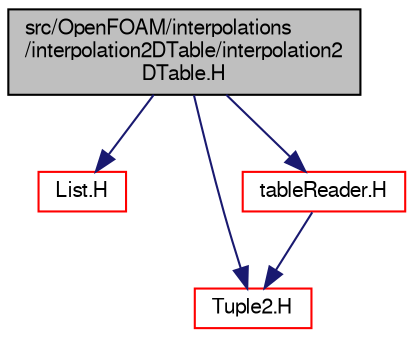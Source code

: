 digraph "src/OpenFOAM/interpolations/interpolation2DTable/interpolation2DTable.H"
{
  bgcolor="transparent";
  edge [fontname="FreeSans",fontsize="10",labelfontname="FreeSans",labelfontsize="10"];
  node [fontname="FreeSans",fontsize="10",shape=record];
  Node0 [label="src/OpenFOAM/interpolations\l/interpolation2DTable/interpolation2\lDTable.H",height=0.2,width=0.4,color="black", fillcolor="grey75", style="filled", fontcolor="black"];
  Node0 -> Node1 [color="midnightblue",fontsize="10",style="solid",fontname="FreeSans"];
  Node1 [label="List.H",height=0.2,width=0.4,color="red",URL="$a08666.html"];
  Node0 -> Node48 [color="midnightblue",fontsize="10",style="solid",fontname="FreeSans"];
  Node48 [label="Tuple2.H",height=0.2,width=0.4,color="red",URL="$a12791.html"];
  Node0 -> Node61 [color="midnightblue",fontsize="10",style="solid",fontname="FreeSans"];
  Node61 [label="tableReader.H",height=0.2,width=0.4,color="red",URL="$a10445.html"];
  Node61 -> Node48 [color="midnightblue",fontsize="10",style="solid",fontname="FreeSans"];
}
